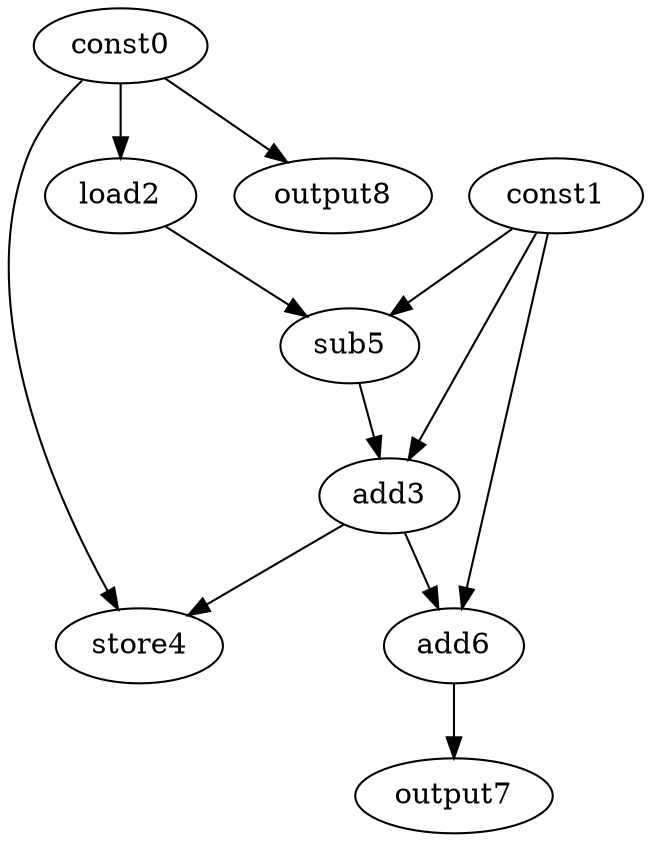 digraph G { 
const0[opcode=const]; 
const1[opcode=const]; 
load2[opcode=load]; 
add3[opcode=add]; 
store4[opcode=store]; 
sub5[opcode=sub]; 
add6[opcode=add]; 
output7[opcode=output]; 
output8[opcode=output]; 
const0->load2[operand=0];
const0->output8[operand=0];
const1->sub5[operand=0];
load2->sub5[operand=1];
const1->add3[operand=0];
sub5->add3[operand=1];
const0->store4[operand=0];
add3->store4[operand=1];
const1->add6[operand=0];
add3->add6[operand=1];
add6->output7[operand=0];
}
